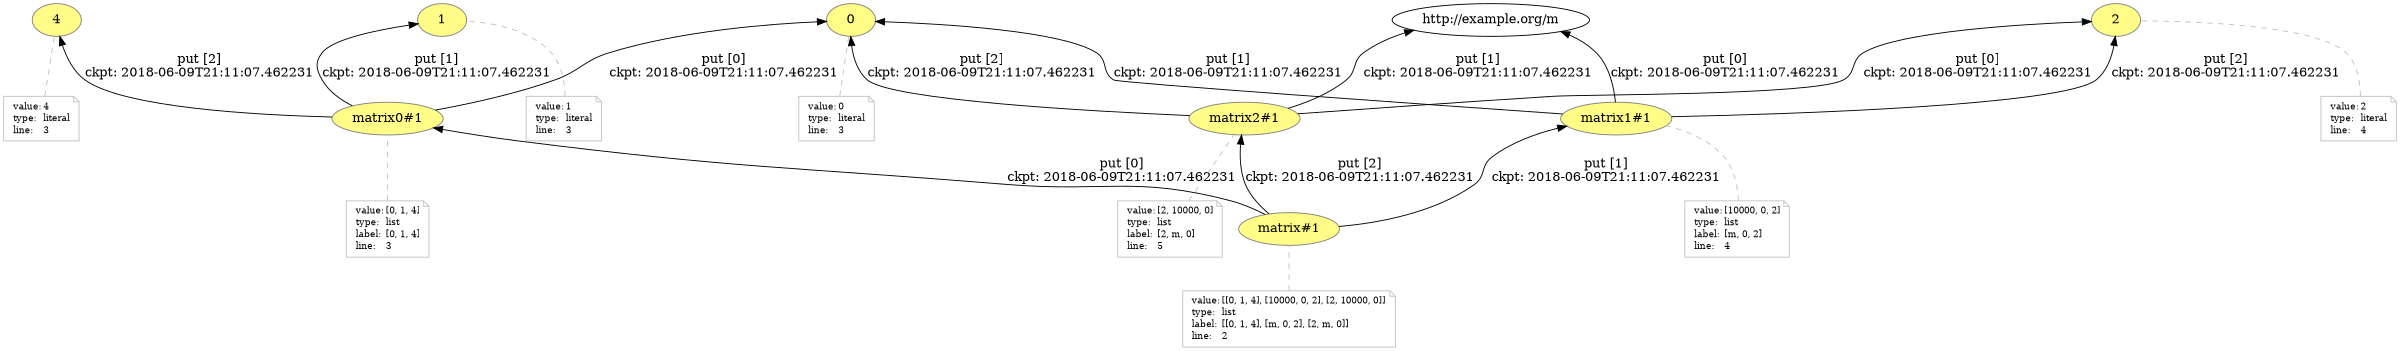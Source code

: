 digraph "PROV" { size="16,12"; rankdir="BT";
"http://example.org/0" [fillcolor="#FFFC87",color="#808080",style="filled",label="0",URL="http://example.org/0"]
"http://example.org/0-attrs" [color="gray",shape="note",fontsize="10",fontcolor="black",label=<<TABLE cellpadding="0" border="0">
	<TR>
	    <TD align="left">value:</TD>
	    <TD align="left">0</TD>
	</TR>
	<TR>
	    <TD align="left">type:</TD>
	    <TD align="left">literal</TD>
	</TR>
	<TR>
	    <TD align="left">line:</TD>
	    <TD align="left">3</TD>
	</TR>
</TABLE>>]
"http://example.org/0-attrs" -> "http://example.org/0" [color="gray",style="dashed",arrowhead="none"]
"http://example.org/1" [fillcolor="#FFFC87",color="#808080",style="filled",label="1",URL="http://example.org/1"]
"http://example.org/1-attrs" [color="gray",shape="note",fontsize="10",fontcolor="black",label=<<TABLE cellpadding="0" border="0">
	<TR>
	    <TD align="left">value:</TD>
	    <TD align="left">1</TD>
	</TR>
	<TR>
	    <TD align="left">type:</TD>
	    <TD align="left">literal</TD>
	</TR>
	<TR>
	    <TD align="left">line:</TD>
	    <TD align="left">3</TD>
	</TR>
</TABLE>>]
"http://example.org/1-attrs" -> "http://example.org/1" [color="gray",style="dashed",arrowhead="none"]
"http://example.org/4" [fillcolor="#FFFC87",color="#808080",style="filled",label="4",URL="http://example.org/4"]
"http://example.org/4-attrs" [color="gray",shape="note",fontsize="10",fontcolor="black",label=<<TABLE cellpadding="0" border="0">
	<TR>
	    <TD align="left">value:</TD>
	    <TD align="left">4</TD>
	</TR>
	<TR>
	    <TD align="left">type:</TD>
	    <TD align="left">literal</TD>
	</TR>
	<TR>
	    <TD align="left">line:</TD>
	    <TD align="left">3</TD>
	</TR>
</TABLE>>]
"http://example.org/4-attrs" -> "http://example.org/4" [color="gray",style="dashed",arrowhead="none"]
"http://example.org/2" [fillcolor="#FFFC87",color="#808080",style="filled",label="2",URL="http://example.org/2"]
"http://example.org/2-attrs" [color="gray",shape="note",fontsize="10",fontcolor="black",label=<<TABLE cellpadding="0" border="0">
	<TR>
	    <TD align="left">value:</TD>
	    <TD align="left">2</TD>
	</TR>
	<TR>
	    <TD align="left">type:</TD>
	    <TD align="left">literal</TD>
	</TR>
	<TR>
	    <TD align="left">line:</TD>
	    <TD align="left">4</TD>
	</TR>
</TABLE>>]
"http://example.org/2-attrs" -> "http://example.org/2" [color="gray",style="dashed",arrowhead="none"]
"http://example.org/matrix#1" [fillcolor="#FFFC87",color="#808080",style="filled",label="matrix#1",URL="http://example.org/matrix#1"]
"http://example.org/matrix#1-attrs" [color="gray",shape="note",fontsize="10",fontcolor="black",label=<<TABLE cellpadding="0" border="0">
	<TR>
	    <TD align="left">value:</TD>
	    <TD align="left">[[0, 1, 4], [10000, 0, 2], [2, 10000, 0]]</TD>
	</TR>
	<TR>
	    <TD align="left">type:</TD>
	    <TD align="left">list</TD>
	</TR>
	<TR>
	    <TD align="left">label:</TD>
	    <TD align="left">[[0, 1, 4], [m, 0, 2], [2, m, 0]]</TD>
	</TR>
	<TR>
	    <TD align="left">line:</TD>
	    <TD align="left">2</TD>
	</TR>
</TABLE>>]
"http://example.org/matrix#1-attrs" -> "http://example.org/matrix#1" [color="gray",style="dashed",arrowhead="none"]
"http://example.org/matrix0#1" [fillcolor="#FFFC87",color="#808080",style="filled",label="matrix0#1",URL="http://example.org/matrix0#1"]
"http://example.org/matrix0#1-attrs" [color="gray",shape="note",fontsize="10",fontcolor="black",label=<<TABLE cellpadding="0" border="0">
	<TR>
	    <TD align="left">value:</TD>
	    <TD align="left">[0, 1, 4]</TD>
	</TR>
	<TR>
	    <TD align="left">type:</TD>
	    <TD align="left">list</TD>
	</TR>
	<TR>
	    <TD align="left">label:</TD>
	    <TD align="left">[0, 1, 4]</TD>
	</TR>
	<TR>
	    <TD align="left">line:</TD>
	    <TD align="left">3</TD>
	</TR>
</TABLE>>]
"http://example.org/matrix0#1-attrs" -> "http://example.org/matrix0#1" [color="gray",style="dashed",arrowhead="none"]
"http://example.org/matrix0#1" -> "http://example.org/0" [fontsize="14",distance="1.5",angle="60.0",rotation="20",label="put [0]
ckpt: 2018-06-09T21:11:07.462231"]
"http://example.org/matrix0#1" -> "http://example.org/1" [fontsize="14",distance="1.5",angle="60.0",rotation="20",label="put [1]
ckpt: 2018-06-09T21:11:07.462231"]
"http://example.org/matrix0#1" -> "http://example.org/4" [fontsize="14",distance="1.5",angle="60.0",rotation="20",label="put [2]
ckpt: 2018-06-09T21:11:07.462231"]
"http://example.org/matrix#1" -> "http://example.org/matrix0#1" [fontsize="14",distance="1.5",angle="60.0",rotation="20",label="put [0]
ckpt: 2018-06-09T21:11:07.462231"]
"http://example.org/matrix1#1" [fillcolor="#FFFC87",color="#808080",style="filled",label="matrix1#1",URL="http://example.org/matrix1#1"]
"http://example.org/matrix1#1-attrs" [color="gray",shape="note",fontsize="10",fontcolor="black",label=<<TABLE cellpadding="0" border="0">
	<TR>
	    <TD align="left">value:</TD>
	    <TD align="left">[10000, 0, 2]</TD>
	</TR>
	<TR>
	    <TD align="left">type:</TD>
	    <TD align="left">list</TD>
	</TR>
	<TR>
	    <TD align="left">label:</TD>
	    <TD align="left">[m, 0, 2]</TD>
	</TR>
	<TR>
	    <TD align="left">line:</TD>
	    <TD align="left">4</TD>
	</TR>
</TABLE>>]
"http://example.org/matrix1#1-attrs" -> "http://example.org/matrix1#1" [color="gray",style="dashed",arrowhead="none"]
"http://example.org/matrix1#1" -> "http://example.org/m" [fontsize="14",distance="1.5",angle="60.0",rotation="20",label="put [0]
ckpt: 2018-06-09T21:11:07.462231"]
"http://example.org/matrix1#1" -> "http://example.org/0" [fontsize="14",distance="1.5",angle="60.0",rotation="20",label="put [1]
ckpt: 2018-06-09T21:11:07.462231"]
"http://example.org/matrix1#1" -> "http://example.org/2" [fontsize="14",distance="1.5",angle="60.0",rotation="20",label="put [2]
ckpt: 2018-06-09T21:11:07.462231"]
"http://example.org/matrix#1" -> "http://example.org/matrix1#1" [fontsize="14",distance="1.5",angle="60.0",rotation="20",label="put [1]
ckpt: 2018-06-09T21:11:07.462231"]
"http://example.org/matrix2#1" [fillcolor="#FFFC87",color="#808080",style="filled",label="matrix2#1",URL="http://example.org/matrix2#1"]
"http://example.org/matrix2#1-attrs" [color="gray",shape="note",fontsize="10",fontcolor="black",label=<<TABLE cellpadding="0" border="0">
	<TR>
	    <TD align="left">value:</TD>
	    <TD align="left">[2, 10000, 0]</TD>
	</TR>
	<TR>
	    <TD align="left">type:</TD>
	    <TD align="left">list</TD>
	</TR>
	<TR>
	    <TD align="left">label:</TD>
	    <TD align="left">[2, m, 0]</TD>
	</TR>
	<TR>
	    <TD align="left">line:</TD>
	    <TD align="left">5</TD>
	</TR>
</TABLE>>]
"http://example.org/matrix2#1-attrs" -> "http://example.org/matrix2#1" [color="gray",style="dashed",arrowhead="none"]
"http://example.org/matrix2#1" -> "http://example.org/2" [fontsize="14",distance="1.5",angle="60.0",rotation="20",label="put [0]
ckpt: 2018-06-09T21:11:07.462231"]
"http://example.org/matrix2#1" -> "http://example.org/m" [fontsize="14",distance="1.5",angle="60.0",rotation="20",label="put [1]
ckpt: 2018-06-09T21:11:07.462231"]
"http://example.org/matrix2#1" -> "http://example.org/0" [fontsize="14",distance="1.5",angle="60.0",rotation="20",label="put [2]
ckpt: 2018-06-09T21:11:07.462231"]
"http://example.org/matrix#1" -> "http://example.org/matrix2#1" [fontsize="14",distance="1.5",angle="60.0",rotation="20",label="put [2]
ckpt: 2018-06-09T21:11:07.462231"]
}